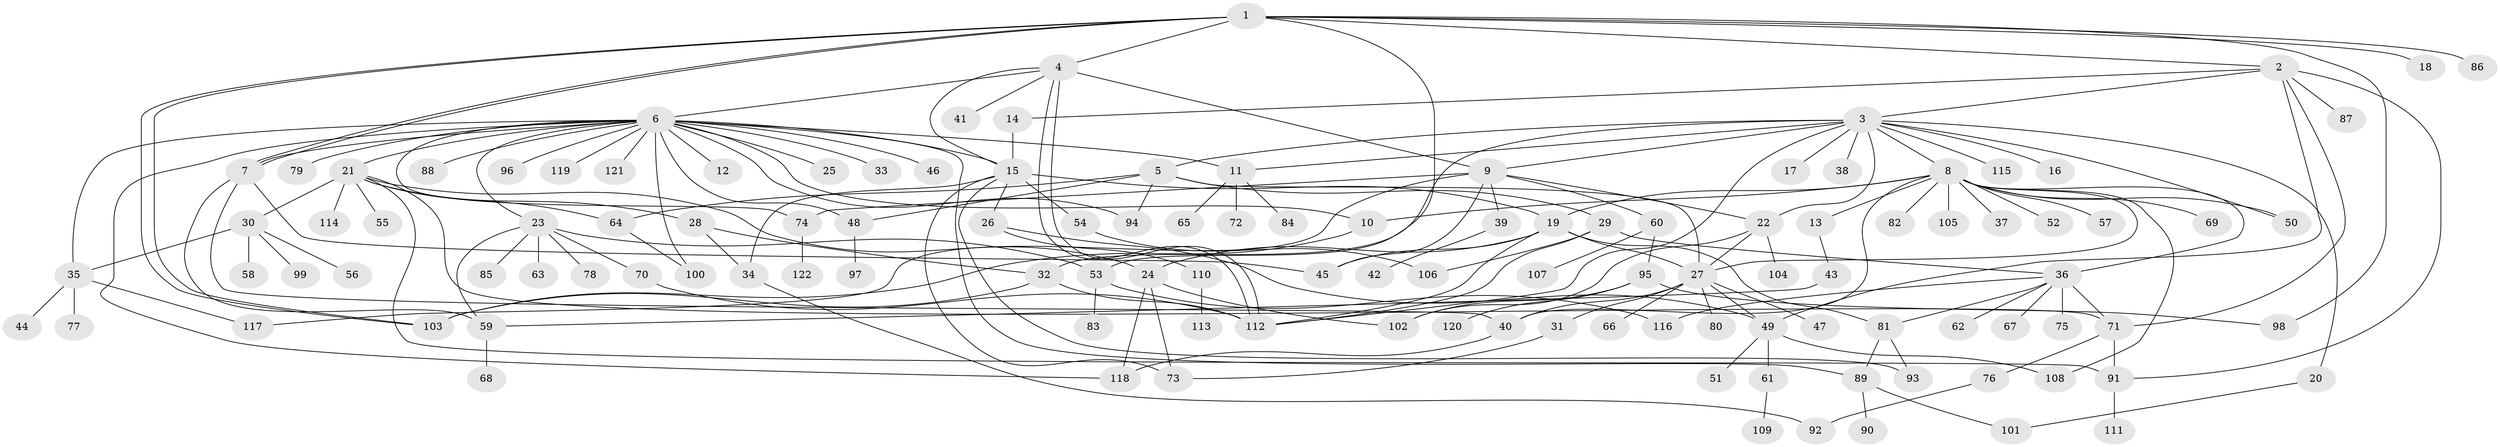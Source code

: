 // coarse degree distribution, {3: 0.11475409836065574, 19: 0.01639344262295082, 1: 0.4098360655737705, 10: 0.03278688524590164, 5: 0.06557377049180328, 2: 0.09836065573770492, 6: 0.09836065573770492, 9: 0.01639344262295082, 4: 0.08196721311475409, 13: 0.03278688524590164, 8: 0.03278688524590164}
// Generated by graph-tools (version 1.1) at 2025/36/03/04/25 23:36:52]
// undirected, 122 vertices, 182 edges
graph export_dot {
  node [color=gray90,style=filled];
  1;
  2;
  3;
  4;
  5;
  6;
  7;
  8;
  9;
  10;
  11;
  12;
  13;
  14;
  15;
  16;
  17;
  18;
  19;
  20;
  21;
  22;
  23;
  24;
  25;
  26;
  27;
  28;
  29;
  30;
  31;
  32;
  33;
  34;
  35;
  36;
  37;
  38;
  39;
  40;
  41;
  42;
  43;
  44;
  45;
  46;
  47;
  48;
  49;
  50;
  51;
  52;
  53;
  54;
  55;
  56;
  57;
  58;
  59;
  60;
  61;
  62;
  63;
  64;
  65;
  66;
  67;
  68;
  69;
  70;
  71;
  72;
  73;
  74;
  75;
  76;
  77;
  78;
  79;
  80;
  81;
  82;
  83;
  84;
  85;
  86;
  87;
  88;
  89;
  90;
  91;
  92;
  93;
  94;
  95;
  96;
  97;
  98;
  99;
  100;
  101;
  102;
  103;
  104;
  105;
  106;
  107;
  108;
  109;
  110;
  111;
  112;
  113;
  114;
  115;
  116;
  117;
  118;
  119;
  120;
  121;
  122;
  1 -- 2;
  1 -- 4;
  1 -- 7;
  1 -- 7;
  1 -- 18;
  1 -- 53;
  1 -- 86;
  1 -- 98;
  1 -- 103;
  1 -- 103;
  2 -- 3;
  2 -- 14;
  2 -- 49;
  2 -- 71;
  2 -- 87;
  2 -- 91;
  3 -- 5;
  3 -- 8;
  3 -- 9;
  3 -- 11;
  3 -- 16;
  3 -- 17;
  3 -- 20;
  3 -- 22;
  3 -- 32;
  3 -- 38;
  3 -- 50;
  3 -- 112;
  3 -- 115;
  4 -- 6;
  4 -- 9;
  4 -- 15;
  4 -- 41;
  4 -- 112;
  4 -- 112;
  5 -- 27;
  5 -- 29;
  5 -- 48;
  5 -- 64;
  5 -- 94;
  6 -- 7;
  6 -- 10;
  6 -- 11;
  6 -- 12;
  6 -- 15;
  6 -- 21;
  6 -- 23;
  6 -- 25;
  6 -- 33;
  6 -- 35;
  6 -- 46;
  6 -- 48;
  6 -- 74;
  6 -- 79;
  6 -- 88;
  6 -- 89;
  6 -- 94;
  6 -- 96;
  6 -- 100;
  6 -- 118;
  6 -- 119;
  6 -- 121;
  7 -- 40;
  7 -- 45;
  7 -- 59;
  8 -- 10;
  8 -- 13;
  8 -- 19;
  8 -- 27;
  8 -- 36;
  8 -- 37;
  8 -- 40;
  8 -- 50;
  8 -- 52;
  8 -- 57;
  8 -- 69;
  8 -- 82;
  8 -- 105;
  8 -- 108;
  9 -- 22;
  9 -- 39;
  9 -- 45;
  9 -- 60;
  9 -- 74;
  9 -- 117;
  10 -- 103;
  11 -- 65;
  11 -- 72;
  11 -- 84;
  13 -- 43;
  14 -- 15;
  15 -- 19;
  15 -- 26;
  15 -- 34;
  15 -- 54;
  15 -- 73;
  15 -- 93;
  19 -- 24;
  19 -- 27;
  19 -- 45;
  19 -- 81;
  19 -- 112;
  20 -- 101;
  21 -- 24;
  21 -- 28;
  21 -- 30;
  21 -- 55;
  21 -- 64;
  21 -- 71;
  21 -- 91;
  21 -- 114;
  22 -- 27;
  22 -- 102;
  22 -- 104;
  23 -- 53;
  23 -- 59;
  23 -- 63;
  23 -- 70;
  23 -- 78;
  23 -- 85;
  24 -- 73;
  24 -- 102;
  24 -- 118;
  26 -- 49;
  26 -- 110;
  27 -- 31;
  27 -- 40;
  27 -- 47;
  27 -- 49;
  27 -- 66;
  27 -- 80;
  28 -- 32;
  28 -- 34;
  29 -- 36;
  29 -- 106;
  29 -- 112;
  30 -- 35;
  30 -- 56;
  30 -- 58;
  30 -- 99;
  31 -- 73;
  32 -- 103;
  32 -- 112;
  34 -- 92;
  35 -- 44;
  35 -- 77;
  35 -- 117;
  36 -- 62;
  36 -- 67;
  36 -- 71;
  36 -- 75;
  36 -- 81;
  36 -- 116;
  39 -- 42;
  40 -- 118;
  43 -- 59;
  48 -- 97;
  49 -- 51;
  49 -- 61;
  49 -- 108;
  53 -- 83;
  53 -- 116;
  54 -- 106;
  59 -- 68;
  60 -- 95;
  60 -- 107;
  61 -- 109;
  64 -- 100;
  70 -- 112;
  71 -- 76;
  71 -- 91;
  74 -- 122;
  76 -- 92;
  81 -- 89;
  81 -- 93;
  89 -- 90;
  89 -- 101;
  91 -- 111;
  95 -- 98;
  95 -- 102;
  95 -- 120;
  110 -- 113;
}
